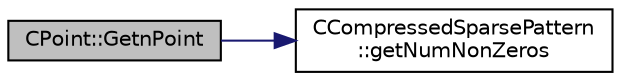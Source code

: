 digraph "CPoint::GetnPoint"
{
 // LATEX_PDF_SIZE
  edge [fontname="Helvetica",fontsize="10",labelfontname="Helvetica",labelfontsize="10"];
  node [fontname="Helvetica",fontsize="10",shape=record];
  rankdir="LR";
  Node1 [label="CPoint::GetnPoint",height=0.2,width=0.4,color="black", fillcolor="grey75", style="filled", fontcolor="black",tooltip="Get the number of points that compose the control volume."];
  Node1 -> Node2 [color="midnightblue",fontsize="10",style="solid",fontname="Helvetica"];
  Node2 [label="CCompressedSparsePattern\l::getNumNonZeros",height=0.2,width=0.4,color="black", fillcolor="white", style="filled",URL="$classCCompressedSparsePattern.html#abbca9e2c2e9f3d3f568772f9edf0c0aa",tooltip=" "];
}
